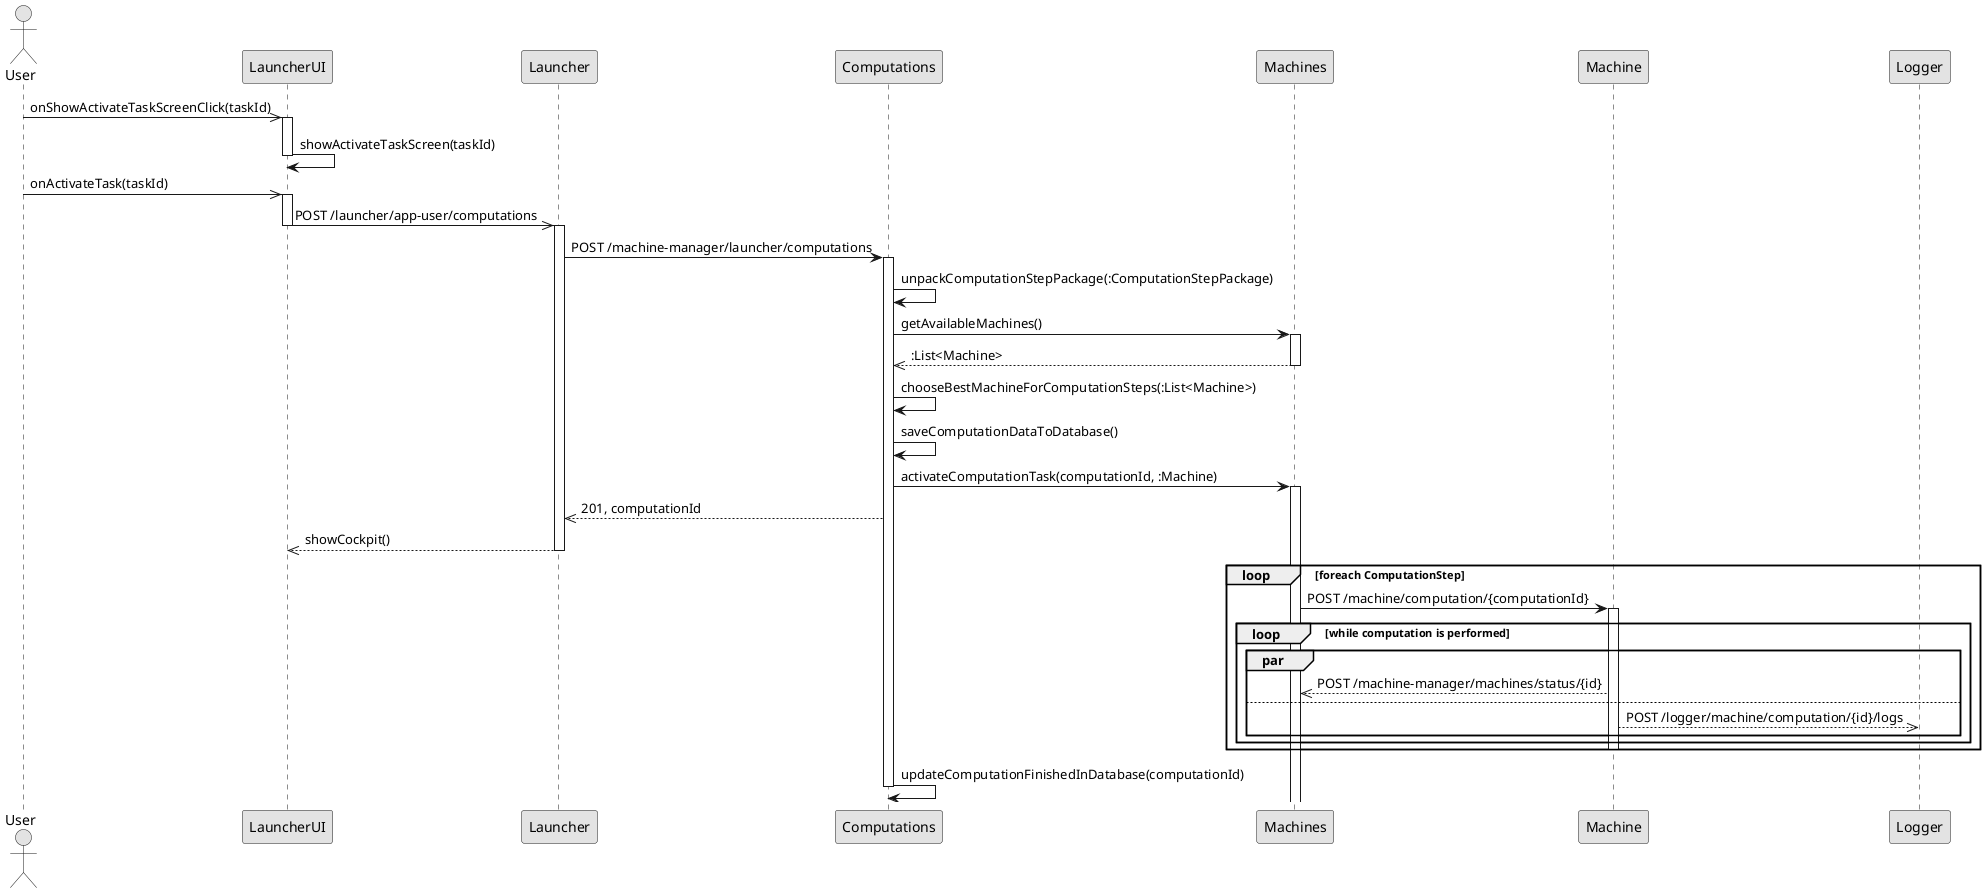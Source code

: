 @startuml

skinparam monochrome true

actor User

'''''''''''''''''''
'INITIAL SCREEN

User ->> LauncherUI : onShowActivateTaskScreenClick(taskId)
activate LauncherUI
LauncherUI -> LauncherUI : showActivateTaskScreen(taskId)
deactivate LauncherUI

'''''''''''''''''''
'ACTIVATE TRIGGER

User ->> LauncherUI : onActivateTask(taskId)
activate LauncherUI

LauncherUI ->> Launcher : POST /launcher​/app-user​/computations
deactivate LauncherUI
activate Launcher

Launcher -> Computations : POST /machine-manager/launcher/computations
activate Computations

Computations -> Computations : unpackComputationStepPackage(:ComputationStepPackage)

Computations -> Machines : getAvailableMachines()
activate Machines
Machines -->> Computations : :List<Machine>
deactivate Machines

Computations -> Computations : chooseBestMachineForComputationSteps(:List<Machine>)
Computations -> Computations : saveComputationDataToDatabase()

Computations -> Machines : activateComputationTask(computationId, :Machine)
activate Machines

Computations -->> Launcher : 201, computationId
Launcher -->> LauncherUI : showCockpit()
deactivate Launcher

''''''''''''''''''
' COMPUTATION

loop foreach ComputationStep

    Machines -> Machine : POST /machine/computation/{computationId}
    activate Machine

    loop while computation is performed

        par

			Machine -->> Machines : POST /machine-manager/machines/status/{id}

        else

            Machine -->> Logger : POST /logger/machine/computation/{id}/logs

        end par

    end loop

    deactivate Machine

end loop

Computations -> Computations : updateComputationFinishedInDatabase(computationId)
deactivate Computations

@enduml